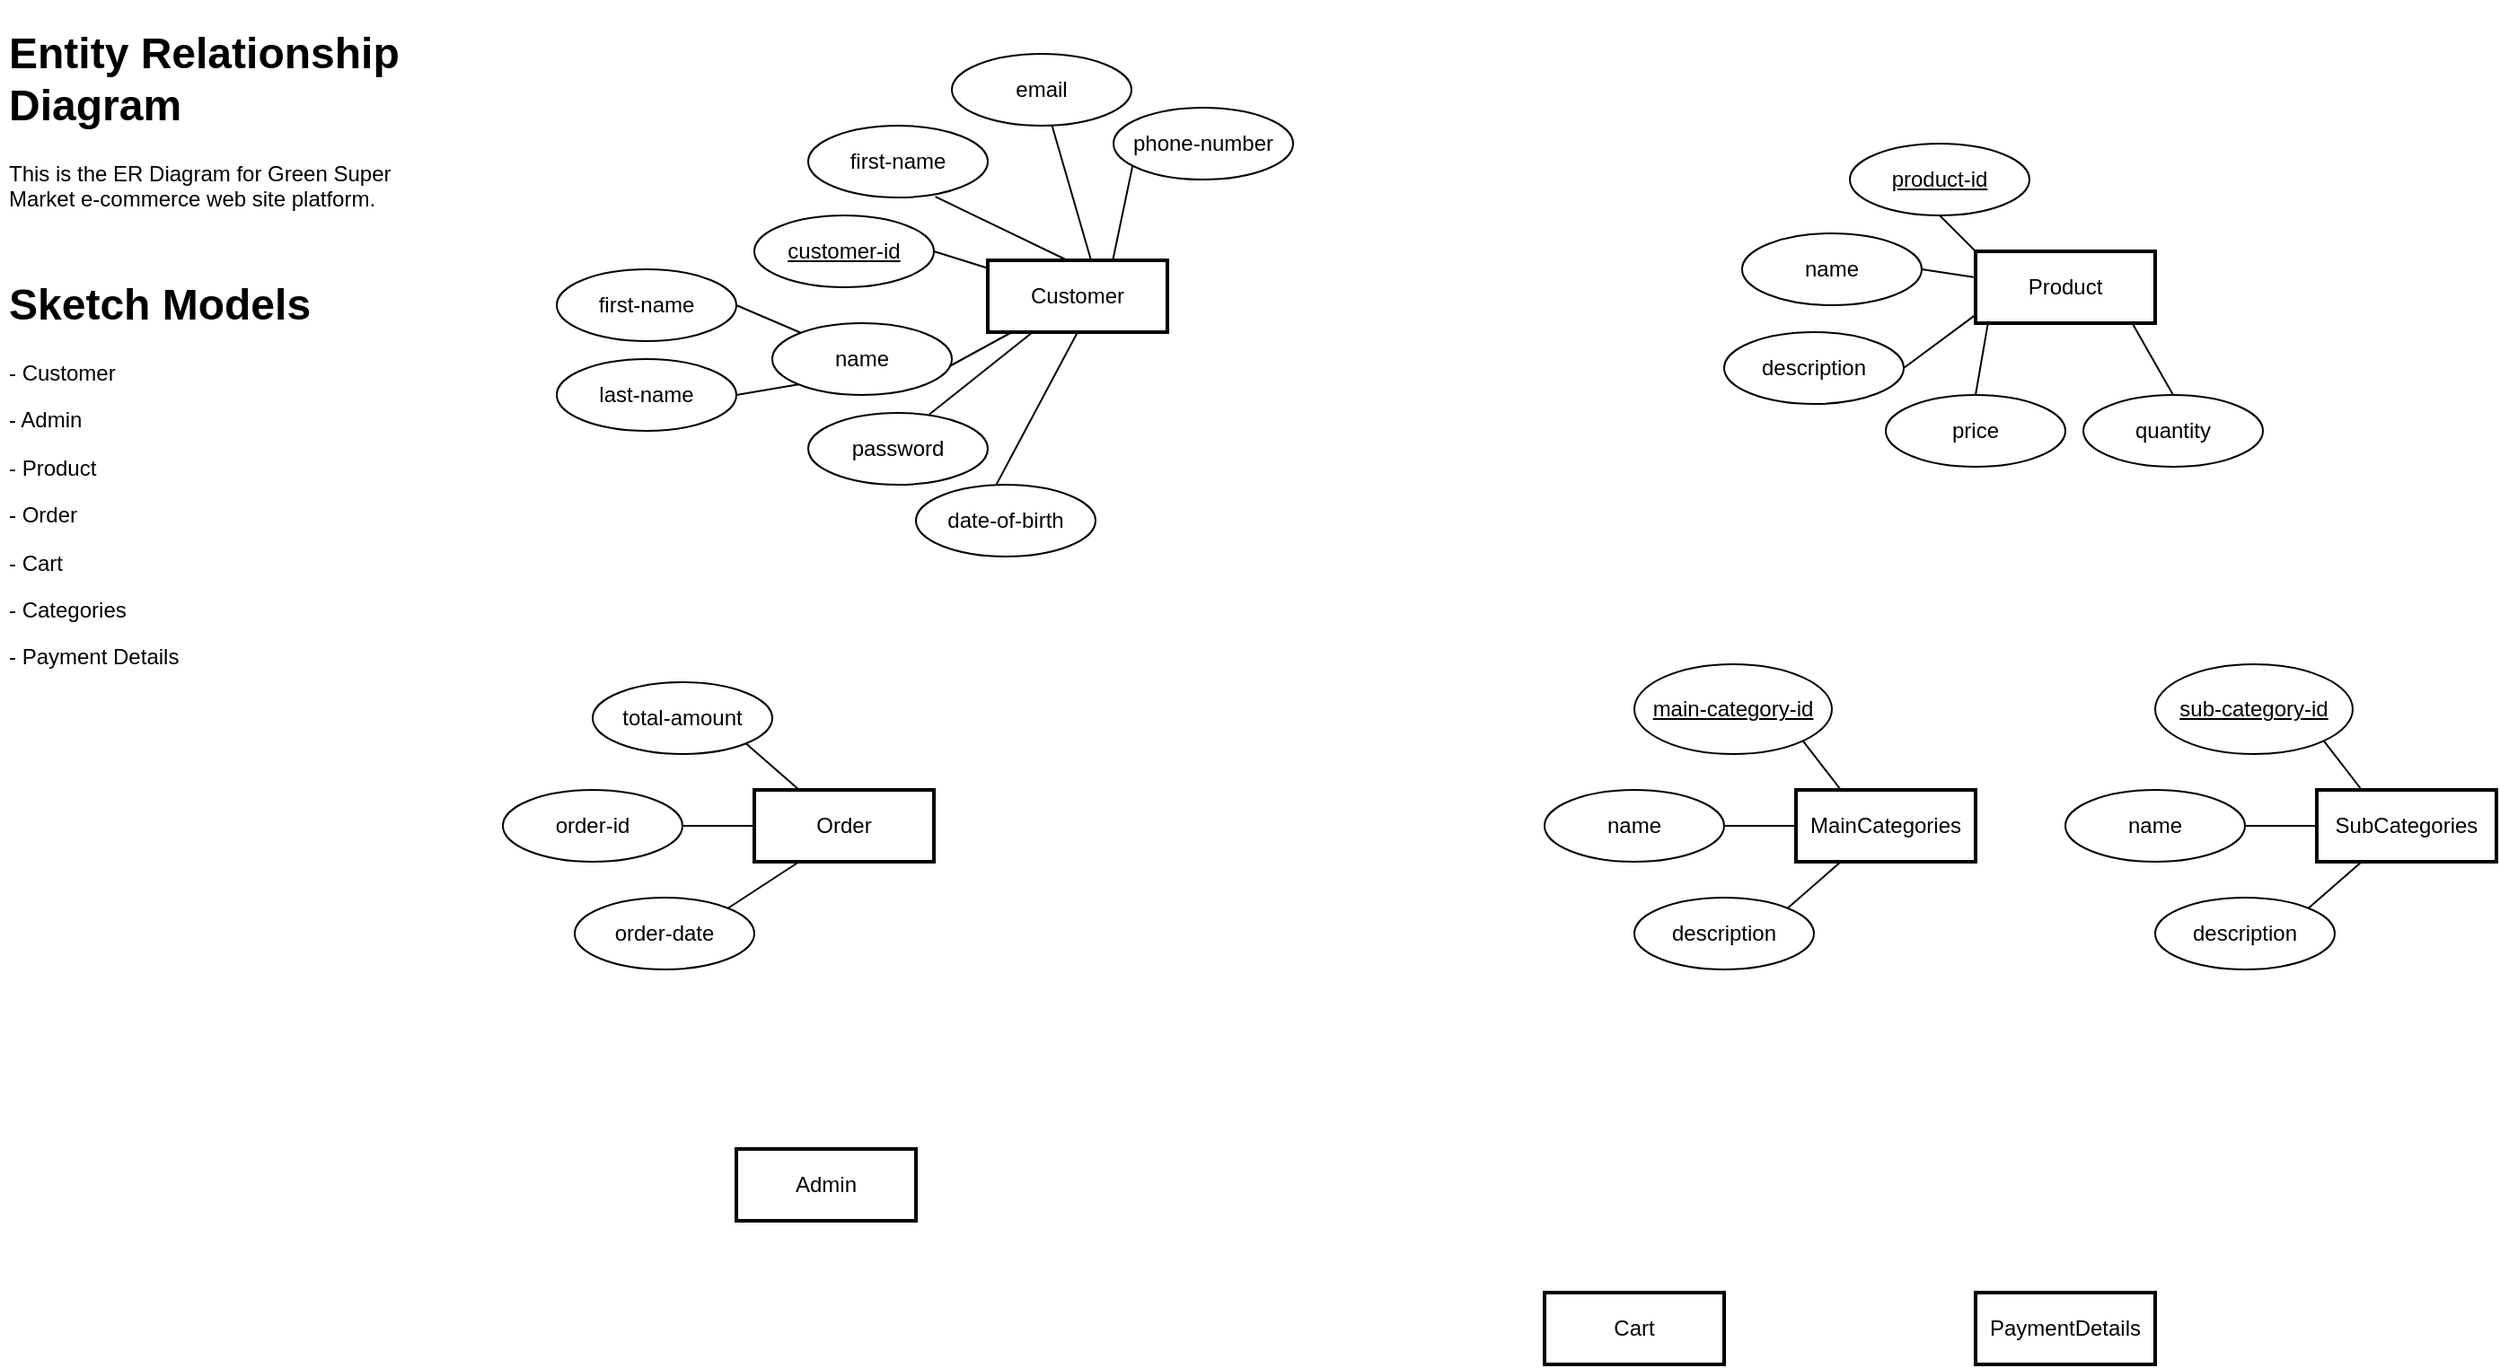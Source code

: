 <mxfile version="22.1.3" type="device">
  <diagram name="Page-1" id="S1WasbKRUwJI6cMlkdEB">
    <mxGraphModel dx="906" dy="699" grid="1" gridSize="10" guides="1" tooltips="1" connect="1" arrows="1" fold="1" page="1" pageScale="1" pageWidth="1169" pageHeight="827" math="0" shadow="0">
      <root>
        <mxCell id="0" />
        <mxCell id="1" parent="0" />
        <mxCell id="3DuY-Ulm5TOmBUNmaxVy-1" value="&lt;h1&gt;Entity Relationship Diagram&lt;/h1&gt;&lt;p&gt;This is the ER Diagram for Green Super Market e-commerce web site platform.&lt;/p&gt;" style="text;html=1;strokeColor=none;fillColor=none;spacing=5;spacingTop=-20;whiteSpace=wrap;overflow=hidden;rounded=0;" parent="1" vertex="1">
          <mxGeometry x="30" y="20" width="240" height="130" as="geometry" />
        </mxCell>
        <mxCell id="3DuY-Ulm5TOmBUNmaxVy-3" value="&lt;h1&gt;Sketch Models&lt;/h1&gt;&lt;p&gt;- Customer&lt;/p&gt;&lt;p&gt;- Admin&lt;/p&gt;&lt;p&gt;- Product&lt;/p&gt;&lt;p&gt;- Order&lt;/p&gt;&lt;p&gt;- Cart&lt;/p&gt;&lt;p&gt;- Categories&lt;/p&gt;&lt;p&gt;- Payment Details&lt;/p&gt;" style="text;html=1;strokeColor=none;fillColor=none;spacing=5;spacingTop=-20;whiteSpace=wrap;overflow=hidden;rounded=0;" parent="1" vertex="1">
          <mxGeometry x="30" y="160" width="190" height="360" as="geometry" />
        </mxCell>
        <mxCell id="3DuY-Ulm5TOmBUNmaxVy-13" style="rounded=0;orthogonalLoop=1;jettySize=auto;html=1;entryX=1;entryY=0.5;entryDx=0;entryDy=0;fontFamily=Helvetica;fontSize=12;fontColor=default;endArrow=none;endFill=0;" parent="1" source="3DuY-Ulm5TOmBUNmaxVy-4" target="3DuY-Ulm5TOmBUNmaxVy-12" edge="1">
          <mxGeometry relative="1" as="geometry" />
        </mxCell>
        <mxCell id="3DuY-Ulm5TOmBUNmaxVy-27" style="edgeStyle=none;shape=connector;rounded=0;orthogonalLoop=1;jettySize=auto;html=1;entryX=0.708;entryY=0.989;entryDx=0;entryDy=0;labelBackgroundColor=default;strokeColor=default;align=center;verticalAlign=middle;fontFamily=Helvetica;fontSize=12;fontColor=default;endArrow=none;endFill=0;exitX=0.469;exitY=0.031;exitDx=0;exitDy=0;exitPerimeter=0;entryPerimeter=0;" parent="1" source="3DuY-Ulm5TOmBUNmaxVy-4" target="3DuY-Ulm5TOmBUNmaxVy-26" edge="1">
          <mxGeometry relative="1" as="geometry" />
        </mxCell>
        <mxCell id="rVrRJaUetaWtjt3BiSwA-7" style="rounded=0;orthogonalLoop=1;jettySize=auto;html=1;exitX=0.75;exitY=0;exitDx=0;exitDy=0;endArrow=none;endFill=0;" edge="1" parent="1" target="rVrRJaUetaWtjt3BiSwA-3">
          <mxGeometry relative="1" as="geometry">
            <mxPoint x="637.5" y="155" as="sourcePoint" />
            <mxPoint x="602.5" y="80" as="targetPoint" />
          </mxGeometry>
        </mxCell>
        <mxCell id="3DuY-Ulm5TOmBUNmaxVy-4" value="Customer" style="rounded=0;whiteSpace=wrap;html=1;strokeWidth=2;" parent="1" vertex="1">
          <mxGeometry x="580" y="155" width="100" height="40" as="geometry" />
        </mxCell>
        <mxCell id="3DuY-Ulm5TOmBUNmaxVy-12" value="customer-id" style="ellipse;whiteSpace=wrap;html=1;align=center;fontStyle=4;rounded=0;strokeColor=default;verticalAlign=middle;fontFamily=Helvetica;fontSize=12;fontColor=default;fillColor=default;" parent="1" vertex="1">
          <mxGeometry x="450" y="130" width="100" height="40" as="geometry" />
        </mxCell>
        <mxCell id="3DuY-Ulm5TOmBUNmaxVy-21" style="edgeStyle=none;shape=connector;rounded=0;orthogonalLoop=1;jettySize=auto;html=1;entryX=1;entryY=0.5;entryDx=0;entryDy=0;labelBackgroundColor=default;strokeColor=default;align=center;verticalAlign=middle;fontFamily=Helvetica;fontSize=12;fontColor=default;endArrow=none;endFill=0;" parent="1" source="3DuY-Ulm5TOmBUNmaxVy-15" target="3DuY-Ulm5TOmBUNmaxVy-20" edge="1">
          <mxGeometry relative="1" as="geometry" />
        </mxCell>
        <mxCell id="3DuY-Ulm5TOmBUNmaxVy-23" style="edgeStyle=none;shape=connector;rounded=0;orthogonalLoop=1;jettySize=auto;html=1;entryX=1;entryY=0.5;entryDx=0;entryDy=0;labelBackgroundColor=default;strokeColor=default;align=center;verticalAlign=middle;fontFamily=Helvetica;fontSize=12;fontColor=default;endArrow=none;endFill=0;exitX=0;exitY=1;exitDx=0;exitDy=0;" parent="1" source="3DuY-Ulm5TOmBUNmaxVy-15" target="3DuY-Ulm5TOmBUNmaxVy-22" edge="1">
          <mxGeometry relative="1" as="geometry" />
        </mxCell>
        <mxCell id="3DuY-Ulm5TOmBUNmaxVy-15" value="name" style="ellipse;whiteSpace=wrap;html=1;align=center;rounded=0;strokeColor=default;verticalAlign=middle;fontFamily=Helvetica;fontSize=12;fontColor=default;fillColor=default;" parent="1" vertex="1">
          <mxGeometry x="460" y="190" width="100" height="40" as="geometry" />
        </mxCell>
        <mxCell id="3DuY-Ulm5TOmBUNmaxVy-16" style="edgeStyle=none;shape=connector;rounded=0;orthogonalLoop=1;jettySize=auto;html=1;entryX=0.987;entryY=0.6;entryDx=0;entryDy=0;entryPerimeter=0;labelBackgroundColor=default;strokeColor=default;align=center;verticalAlign=middle;fontFamily=Helvetica;fontSize=12;fontColor=default;endArrow=none;endFill=0;" parent="1" source="3DuY-Ulm5TOmBUNmaxVy-4" target="3DuY-Ulm5TOmBUNmaxVy-15" edge="1">
          <mxGeometry relative="1" as="geometry" />
        </mxCell>
        <mxCell id="3DuY-Ulm5TOmBUNmaxVy-20" value="first-name" style="ellipse;whiteSpace=wrap;html=1;align=center;rounded=0;strokeColor=default;verticalAlign=middle;fontFamily=Helvetica;fontSize=12;fontColor=default;fillColor=default;" parent="1" vertex="1">
          <mxGeometry x="340" y="160" width="100" height="40" as="geometry" />
        </mxCell>
        <mxCell id="3DuY-Ulm5TOmBUNmaxVy-22" value="last-name" style="ellipse;whiteSpace=wrap;html=1;align=center;rounded=0;strokeColor=default;verticalAlign=middle;fontFamily=Helvetica;fontSize=12;fontColor=default;fillColor=default;" parent="1" vertex="1">
          <mxGeometry x="340" y="210" width="100" height="40" as="geometry" />
        </mxCell>
        <mxCell id="3DuY-Ulm5TOmBUNmaxVy-24" style="edgeStyle=none;shape=connector;rounded=0;orthogonalLoop=1;jettySize=auto;html=1;exitX=1;exitY=0.5;exitDx=0;exitDy=0;labelBackgroundColor=default;strokeColor=default;align=center;verticalAlign=middle;fontFamily=Helvetica;fontSize=12;fontColor=default;endArrow=none;endFill=0;" parent="1" source="3DuY-Ulm5TOmBUNmaxVy-4" target="3DuY-Ulm5TOmBUNmaxVy-4" edge="1">
          <mxGeometry relative="1" as="geometry" />
        </mxCell>
        <mxCell id="3DuY-Ulm5TOmBUNmaxVy-26" value="first-name" style="ellipse;whiteSpace=wrap;html=1;align=center;rounded=0;strokeColor=default;verticalAlign=middle;fontFamily=Helvetica;fontSize=12;fontColor=default;fillColor=default;" parent="1" vertex="1">
          <mxGeometry x="480" y="80" width="100" height="40" as="geometry" />
        </mxCell>
        <mxCell id="rVrRJaUetaWtjt3BiSwA-1" value="Admin" style="rounded=0;whiteSpace=wrap;html=1;strokeWidth=2;" vertex="1" parent="1">
          <mxGeometry x="440" y="650" width="100" height="40" as="geometry" />
        </mxCell>
        <mxCell id="rVrRJaUetaWtjt3BiSwA-2" value="Product" style="rounded=0;whiteSpace=wrap;html=1;strokeWidth=2;" vertex="1" parent="1">
          <mxGeometry x="1130" y="150" width="100" height="40" as="geometry" />
        </mxCell>
        <mxCell id="rVrRJaUetaWtjt3BiSwA-3" value="email" style="ellipse;whiteSpace=wrap;html=1;align=center;rounded=0;strokeColor=default;verticalAlign=middle;fontFamily=Helvetica;fontSize=12;fontColor=default;fillColor=default;" vertex="1" parent="1">
          <mxGeometry x="560" y="40" width="100" height="40" as="geometry" />
        </mxCell>
        <mxCell id="rVrRJaUetaWtjt3BiSwA-4" value="phone-number" style="ellipse;whiteSpace=wrap;html=1;align=center;rounded=0;strokeColor=default;verticalAlign=middle;fontFamily=Helvetica;fontSize=12;fontColor=default;fillColor=default;" vertex="1" parent="1">
          <mxGeometry x="650" y="70" width="100" height="40" as="geometry" />
        </mxCell>
        <mxCell id="rVrRJaUetaWtjt3BiSwA-9" style="edgeStyle=none;shape=connector;rounded=0;orthogonalLoop=1;jettySize=auto;html=1;exitX=0.697;exitY=-0.01;exitDx=0;exitDy=0;entryX=0.107;entryY=0.798;entryDx=0;entryDy=0;entryPerimeter=0;labelBackgroundColor=default;strokeColor=default;align=center;verticalAlign=middle;fontFamily=Helvetica;fontSize=11;fontColor=default;endArrow=none;endFill=0;exitPerimeter=0;" edge="1" parent="1" source="3DuY-Ulm5TOmBUNmaxVy-4" target="rVrRJaUetaWtjt3BiSwA-4">
          <mxGeometry relative="1" as="geometry">
            <mxPoint x="651.4" y="150" as="sourcePoint" />
            <mxPoint x="670" y="103.72" as="targetPoint" />
          </mxGeometry>
        </mxCell>
        <mxCell id="rVrRJaUetaWtjt3BiSwA-11" value="password" style="ellipse;whiteSpace=wrap;html=1;align=center;rounded=0;strokeColor=default;verticalAlign=middle;fontFamily=Helvetica;fontSize=12;fontColor=default;fillColor=default;" vertex="1" parent="1">
          <mxGeometry x="480" y="240" width="100" height="40" as="geometry" />
        </mxCell>
        <mxCell id="rVrRJaUetaWtjt3BiSwA-12" style="edgeStyle=none;shape=connector;rounded=0;orthogonalLoop=1;jettySize=auto;html=1;exitX=0.25;exitY=1;exitDx=0;exitDy=0;entryX=0.674;entryY=0.021;entryDx=0;entryDy=0;entryPerimeter=0;labelBackgroundColor=default;strokeColor=default;align=center;verticalAlign=middle;fontFamily=Helvetica;fontSize=11;fontColor=default;endArrow=none;endFill=0;" edge="1" parent="1" source="3DuY-Ulm5TOmBUNmaxVy-4" target="rVrRJaUetaWtjt3BiSwA-11">
          <mxGeometry relative="1" as="geometry" />
        </mxCell>
        <mxCell id="rVrRJaUetaWtjt3BiSwA-13" value="date-of-birth" style="ellipse;whiteSpace=wrap;html=1;align=center;rounded=0;strokeColor=default;verticalAlign=middle;fontFamily=Helvetica;fontSize=12;fontColor=default;fillColor=default;" vertex="1" parent="1">
          <mxGeometry x="540" y="280" width="100" height="40" as="geometry" />
        </mxCell>
        <mxCell id="rVrRJaUetaWtjt3BiSwA-14" style="edgeStyle=none;shape=connector;rounded=0;orthogonalLoop=1;jettySize=auto;html=1;exitX=0.5;exitY=1;exitDx=0;exitDy=0;entryX=0.449;entryY=-0.008;entryDx=0;entryDy=0;entryPerimeter=0;labelBackgroundColor=default;strokeColor=default;align=center;verticalAlign=middle;fontFamily=Helvetica;fontSize=11;fontColor=default;endArrow=none;endFill=0;" edge="1" parent="1" source="3DuY-Ulm5TOmBUNmaxVy-4" target="rVrRJaUetaWtjt3BiSwA-13">
          <mxGeometry relative="1" as="geometry" />
        </mxCell>
        <mxCell id="rVrRJaUetaWtjt3BiSwA-18" value="Order" style="rounded=0;whiteSpace=wrap;html=1;strokeWidth=2;" vertex="1" parent="1">
          <mxGeometry x="450" y="450" width="100" height="40" as="geometry" />
        </mxCell>
        <mxCell id="rVrRJaUetaWtjt3BiSwA-19" value="Cart" style="rounded=0;whiteSpace=wrap;html=1;strokeWidth=2;" vertex="1" parent="1">
          <mxGeometry x="890" y="730" width="100" height="40" as="geometry" />
        </mxCell>
        <mxCell id="rVrRJaUetaWtjt3BiSwA-20" value="MainCategories" style="rounded=0;whiteSpace=wrap;html=1;strokeWidth=2;" vertex="1" parent="1">
          <mxGeometry x="1030" y="450" width="100" height="40" as="geometry" />
        </mxCell>
        <mxCell id="rVrRJaUetaWtjt3BiSwA-21" value="PaymentDetails" style="rounded=0;whiteSpace=wrap;html=1;strokeWidth=2;" vertex="1" parent="1">
          <mxGeometry x="1130" y="730" width="100" height="40" as="geometry" />
        </mxCell>
        <mxCell id="rVrRJaUetaWtjt3BiSwA-23" value="&lt;u&gt;product-id&lt;/u&gt;" style="ellipse;whiteSpace=wrap;html=1;align=center;rounded=0;strokeColor=default;verticalAlign=middle;fontFamily=Helvetica;fontSize=12;fontColor=default;fillColor=default;" vertex="1" parent="1">
          <mxGeometry x="1060" y="90" width="100" height="40" as="geometry" />
        </mxCell>
        <mxCell id="rVrRJaUetaWtjt3BiSwA-24" value="name" style="ellipse;whiteSpace=wrap;html=1;align=center;rounded=0;strokeColor=default;verticalAlign=middle;fontFamily=Helvetica;fontSize=12;fontColor=default;fillColor=default;" vertex="1" parent="1">
          <mxGeometry x="1000" y="140" width="100" height="40" as="geometry" />
        </mxCell>
        <mxCell id="rVrRJaUetaWtjt3BiSwA-25" value="description" style="ellipse;whiteSpace=wrap;html=1;align=center;rounded=0;strokeColor=default;verticalAlign=middle;fontFamily=Helvetica;fontSize=12;fontColor=default;fillColor=default;" vertex="1" parent="1">
          <mxGeometry x="990" y="195" width="100" height="40" as="geometry" />
        </mxCell>
        <mxCell id="rVrRJaUetaWtjt3BiSwA-26" value="price" style="ellipse;whiteSpace=wrap;html=1;align=center;rounded=0;strokeColor=default;verticalAlign=middle;fontFamily=Helvetica;fontSize=12;fontColor=default;fillColor=default;" vertex="1" parent="1">
          <mxGeometry x="1080" y="230" width="100" height="40" as="geometry" />
        </mxCell>
        <mxCell id="rVrRJaUetaWtjt3BiSwA-27" value="quantity" style="ellipse;whiteSpace=wrap;html=1;align=center;rounded=0;strokeColor=default;verticalAlign=middle;fontFamily=Helvetica;fontSize=12;fontColor=default;fillColor=default;" vertex="1" parent="1">
          <mxGeometry x="1190" y="230" width="100" height="40" as="geometry" />
        </mxCell>
        <mxCell id="rVrRJaUetaWtjt3BiSwA-28" value="" style="endArrow=none;html=1;rounded=0;labelBackgroundColor=default;strokeColor=default;align=center;verticalAlign=middle;fontFamily=Helvetica;fontSize=11;fontColor=default;shape=connector;entryX=0;entryY=0;entryDx=0;entryDy=0;exitX=0.5;exitY=1;exitDx=0;exitDy=0;" edge="1" parent="1" source="rVrRJaUetaWtjt3BiSwA-23" target="rVrRJaUetaWtjt3BiSwA-2">
          <mxGeometry width="50" height="50" relative="1" as="geometry">
            <mxPoint x="1090" y="190" as="sourcePoint" />
            <mxPoint x="1140" y="140" as="targetPoint" />
          </mxGeometry>
        </mxCell>
        <mxCell id="rVrRJaUetaWtjt3BiSwA-29" value="" style="endArrow=none;html=1;rounded=0;labelBackgroundColor=default;strokeColor=default;align=center;verticalAlign=middle;fontFamily=Helvetica;fontSize=11;fontColor=default;shape=connector;entryX=-0.011;entryY=0.36;entryDx=0;entryDy=0;entryPerimeter=0;exitX=1;exitY=0.5;exitDx=0;exitDy=0;" edge="1" parent="1" source="rVrRJaUetaWtjt3BiSwA-24" target="rVrRJaUetaWtjt3BiSwA-2">
          <mxGeometry width="50" height="50" relative="1" as="geometry">
            <mxPoint x="1100" y="166" as="sourcePoint" />
            <mxPoint x="1124" y="184" as="targetPoint" />
          </mxGeometry>
        </mxCell>
        <mxCell id="rVrRJaUetaWtjt3BiSwA-30" value="" style="endArrow=none;html=1;rounded=0;labelBackgroundColor=default;strokeColor=default;align=center;verticalAlign=middle;fontFamily=Helvetica;fontSize=11;fontColor=default;shape=connector;entryX=-0.006;entryY=0.895;entryDx=0;entryDy=0;entryPerimeter=0;exitX=1;exitY=0.5;exitDx=0;exitDy=0;" edge="1" parent="1" source="rVrRJaUetaWtjt3BiSwA-25" target="rVrRJaUetaWtjt3BiSwA-2">
          <mxGeometry width="50" height="50" relative="1" as="geometry">
            <mxPoint x="1106" y="190" as="sourcePoint" />
            <mxPoint x="1130" y="208" as="targetPoint" />
          </mxGeometry>
        </mxCell>
        <mxCell id="rVrRJaUetaWtjt3BiSwA-32" value="" style="endArrow=none;html=1;rounded=0;labelBackgroundColor=default;strokeColor=default;align=center;verticalAlign=middle;fontFamily=Helvetica;fontSize=11;fontColor=default;shape=connector;entryX=0.5;entryY=0;entryDx=0;entryDy=0;exitX=0.069;exitY=1.002;exitDx=0;exitDy=0;exitPerimeter=0;" edge="1" parent="1" source="rVrRJaUetaWtjt3BiSwA-2" target="rVrRJaUetaWtjt3BiSwA-26">
          <mxGeometry width="50" height="50" relative="1" as="geometry">
            <mxPoint x="1136" y="195" as="sourcePoint" />
            <mxPoint x="1160" y="213" as="targetPoint" />
          </mxGeometry>
        </mxCell>
        <mxCell id="rVrRJaUetaWtjt3BiSwA-33" value="" style="endArrow=none;html=1;rounded=0;labelBackgroundColor=default;strokeColor=default;align=center;verticalAlign=middle;fontFamily=Helvetica;fontSize=11;fontColor=default;shape=connector;entryX=0.5;entryY=0;entryDx=0;entryDy=0;exitX=0.873;exitY=1.003;exitDx=0;exitDy=0;exitPerimeter=0;" edge="1" parent="1" source="rVrRJaUetaWtjt3BiSwA-2" target="rVrRJaUetaWtjt3BiSwA-27">
          <mxGeometry width="50" height="50" relative="1" as="geometry">
            <mxPoint x="1190" y="200" as="sourcePoint" />
            <mxPoint x="1214" y="218" as="targetPoint" />
          </mxGeometry>
        </mxCell>
        <mxCell id="rVrRJaUetaWtjt3BiSwA-34" value="&lt;u&gt;main-category-id&lt;/u&gt;" style="ellipse;whiteSpace=wrap;html=1;align=center;rounded=0;strokeColor=default;verticalAlign=middle;fontFamily=Helvetica;fontSize=12;fontColor=default;fillColor=default;" vertex="1" parent="1">
          <mxGeometry x="940" y="380" width="110" height="50" as="geometry" />
        </mxCell>
        <mxCell id="rVrRJaUetaWtjt3BiSwA-35" value="name" style="ellipse;whiteSpace=wrap;html=1;align=center;rounded=0;strokeColor=default;verticalAlign=middle;fontFamily=Helvetica;fontSize=12;fontColor=default;fillColor=default;" vertex="1" parent="1">
          <mxGeometry x="890" y="450" width="100" height="40" as="geometry" />
        </mxCell>
        <mxCell id="rVrRJaUetaWtjt3BiSwA-36" value="description" style="ellipse;whiteSpace=wrap;html=1;align=center;rounded=0;strokeColor=default;verticalAlign=middle;fontFamily=Helvetica;fontSize=12;fontColor=default;fillColor=default;" vertex="1" parent="1">
          <mxGeometry x="940" y="510" width="100" height="40" as="geometry" />
        </mxCell>
        <mxCell id="rVrRJaUetaWtjt3BiSwA-37" value="" style="endArrow=none;html=1;rounded=0;labelBackgroundColor=default;strokeColor=default;align=center;verticalAlign=middle;fontFamily=Helvetica;fontSize=11;fontColor=default;shape=connector;entryX=0.25;entryY=0;entryDx=0;entryDy=0;exitX=1;exitY=1;exitDx=0;exitDy=0;" edge="1" parent="1" source="rVrRJaUetaWtjt3BiSwA-34" target="rVrRJaUetaWtjt3BiSwA-20">
          <mxGeometry width="50" height="50" relative="1" as="geometry">
            <mxPoint x="1046" y="404" as="sourcePoint" />
            <mxPoint x="1069" y="444" as="targetPoint" />
          </mxGeometry>
        </mxCell>
        <mxCell id="rVrRJaUetaWtjt3BiSwA-38" value="" style="endArrow=none;html=1;rounded=0;labelBackgroundColor=default;strokeColor=default;align=center;verticalAlign=middle;fontFamily=Helvetica;fontSize=11;fontColor=default;shape=connector;entryX=0;entryY=0.5;entryDx=0;entryDy=0;exitX=1;exitY=0.5;exitDx=0;exitDy=0;" edge="1" parent="1" source="rVrRJaUetaWtjt3BiSwA-35" target="rVrRJaUetaWtjt3BiSwA-20">
          <mxGeometry width="50" height="50" relative="1" as="geometry">
            <mxPoint x="1000" y="450" as="sourcePoint" />
            <mxPoint x="1020" y="476" as="targetPoint" />
          </mxGeometry>
        </mxCell>
        <mxCell id="rVrRJaUetaWtjt3BiSwA-39" value="" style="endArrow=none;html=1;rounded=0;labelBackgroundColor=default;strokeColor=default;align=center;verticalAlign=middle;fontFamily=Helvetica;fontSize=11;fontColor=default;shape=connector;entryX=1;entryY=0;entryDx=0;entryDy=0;exitX=0.25;exitY=1;exitDx=0;exitDy=0;" edge="1" parent="1" source="rVrRJaUetaWtjt3BiSwA-20" target="rVrRJaUetaWtjt3BiSwA-36">
          <mxGeometry width="50" height="50" relative="1" as="geometry">
            <mxPoint x="1010" y="484" as="sourcePoint" />
            <mxPoint x="1030" y="510" as="targetPoint" />
          </mxGeometry>
        </mxCell>
        <mxCell id="rVrRJaUetaWtjt3BiSwA-40" value="order-id" style="ellipse;whiteSpace=wrap;html=1;align=center;rounded=0;strokeColor=default;verticalAlign=middle;fontFamily=Helvetica;fontSize=12;fontColor=default;fillColor=default;" vertex="1" parent="1">
          <mxGeometry x="310" y="450" width="100" height="40" as="geometry" />
        </mxCell>
        <mxCell id="rVrRJaUetaWtjt3BiSwA-41" value="order-date" style="ellipse;whiteSpace=wrap;html=1;align=center;rounded=0;strokeColor=default;verticalAlign=middle;fontFamily=Helvetica;fontSize=12;fontColor=default;fillColor=default;" vertex="1" parent="1">
          <mxGeometry x="350" y="510" width="100" height="40" as="geometry" />
        </mxCell>
        <mxCell id="rVrRJaUetaWtjt3BiSwA-42" value="total-amount" style="ellipse;whiteSpace=wrap;html=1;align=center;rounded=0;strokeColor=default;verticalAlign=middle;fontFamily=Helvetica;fontSize=12;fontColor=default;fillColor=default;" vertex="1" parent="1">
          <mxGeometry x="360" y="390" width="100" height="40" as="geometry" />
        </mxCell>
        <mxCell id="rVrRJaUetaWtjt3BiSwA-43" style="edgeStyle=none;shape=connector;rounded=0;orthogonalLoop=1;jettySize=auto;html=1;exitX=0.25;exitY=0;exitDx=0;exitDy=0;entryX=1;entryY=1;entryDx=0;entryDy=0;labelBackgroundColor=default;strokeColor=default;align=center;verticalAlign=middle;fontFamily=Helvetica;fontSize=11;fontColor=default;endArrow=none;endFill=0;" edge="1" parent="1" source="rVrRJaUetaWtjt3BiSwA-18" target="rVrRJaUetaWtjt3BiSwA-42">
          <mxGeometry relative="1" as="geometry">
            <mxPoint x="498" y="404" as="sourcePoint" />
            <mxPoint x="440" y="450" as="targetPoint" />
          </mxGeometry>
        </mxCell>
        <mxCell id="rVrRJaUetaWtjt3BiSwA-44" style="edgeStyle=none;shape=connector;rounded=0;orthogonalLoop=1;jettySize=auto;html=1;exitX=0;exitY=0.5;exitDx=0;exitDy=0;entryX=1;entryY=0.5;entryDx=0;entryDy=0;labelBackgroundColor=default;strokeColor=default;align=center;verticalAlign=middle;fontFamily=Helvetica;fontSize=11;fontColor=default;endArrow=none;endFill=0;" edge="1" parent="1" source="rVrRJaUetaWtjt3BiSwA-18" target="rVrRJaUetaWtjt3BiSwA-40">
          <mxGeometry relative="1" as="geometry">
            <mxPoint x="440" y="490" as="sourcePoint" />
            <mxPoint x="410" y="464" as="targetPoint" />
          </mxGeometry>
        </mxCell>
        <mxCell id="rVrRJaUetaWtjt3BiSwA-45" style="edgeStyle=none;shape=connector;rounded=0;orthogonalLoop=1;jettySize=auto;html=1;exitX=0.25;exitY=1;exitDx=0;exitDy=0;entryX=1;entryY=0;entryDx=0;entryDy=0;labelBackgroundColor=default;strokeColor=default;align=center;verticalAlign=middle;fontFamily=Helvetica;fontSize=11;fontColor=default;endArrow=none;endFill=0;" edge="1" parent="1" source="rVrRJaUetaWtjt3BiSwA-18" target="rVrRJaUetaWtjt3BiSwA-41">
          <mxGeometry relative="1" as="geometry">
            <mxPoint x="470" y="499.76" as="sourcePoint" />
            <mxPoint x="430" y="499.76" as="targetPoint" />
          </mxGeometry>
        </mxCell>
        <mxCell id="rVrRJaUetaWtjt3BiSwA-46" value="SubCategories" style="rounded=0;whiteSpace=wrap;html=1;strokeWidth=2;" vertex="1" parent="1">
          <mxGeometry x="1320" y="450" width="100" height="40" as="geometry" />
        </mxCell>
        <mxCell id="rVrRJaUetaWtjt3BiSwA-47" value="&lt;u&gt;sub-category-id&lt;/u&gt;" style="ellipse;whiteSpace=wrap;html=1;align=center;rounded=0;strokeColor=default;verticalAlign=middle;fontFamily=Helvetica;fontSize=12;fontColor=default;fillColor=default;" vertex="1" parent="1">
          <mxGeometry x="1230" y="380" width="110" height="50" as="geometry" />
        </mxCell>
        <mxCell id="rVrRJaUetaWtjt3BiSwA-48" value="name" style="ellipse;whiteSpace=wrap;html=1;align=center;rounded=0;strokeColor=default;verticalAlign=middle;fontFamily=Helvetica;fontSize=12;fontColor=default;fillColor=default;" vertex="1" parent="1">
          <mxGeometry x="1180" y="450" width="100" height="40" as="geometry" />
        </mxCell>
        <mxCell id="rVrRJaUetaWtjt3BiSwA-49" value="description" style="ellipse;whiteSpace=wrap;html=1;align=center;rounded=0;strokeColor=default;verticalAlign=middle;fontFamily=Helvetica;fontSize=12;fontColor=default;fillColor=default;" vertex="1" parent="1">
          <mxGeometry x="1230" y="510" width="100" height="40" as="geometry" />
        </mxCell>
        <mxCell id="rVrRJaUetaWtjt3BiSwA-50" value="" style="endArrow=none;html=1;rounded=0;labelBackgroundColor=default;strokeColor=default;align=center;verticalAlign=middle;fontFamily=Helvetica;fontSize=11;fontColor=default;shape=connector;entryX=0.25;entryY=0;entryDx=0;entryDy=0;exitX=1;exitY=1;exitDx=0;exitDy=0;" edge="1" parent="1" source="rVrRJaUetaWtjt3BiSwA-47" target="rVrRJaUetaWtjt3BiSwA-46">
          <mxGeometry width="50" height="50" relative="1" as="geometry">
            <mxPoint x="1336" y="404" as="sourcePoint" />
            <mxPoint x="1359" y="444" as="targetPoint" />
          </mxGeometry>
        </mxCell>
        <mxCell id="rVrRJaUetaWtjt3BiSwA-51" value="" style="endArrow=none;html=1;rounded=0;labelBackgroundColor=default;strokeColor=default;align=center;verticalAlign=middle;fontFamily=Helvetica;fontSize=11;fontColor=default;shape=connector;entryX=0;entryY=0.5;entryDx=0;entryDy=0;exitX=1;exitY=0.5;exitDx=0;exitDy=0;" edge="1" parent="1" source="rVrRJaUetaWtjt3BiSwA-48" target="rVrRJaUetaWtjt3BiSwA-46">
          <mxGeometry width="50" height="50" relative="1" as="geometry">
            <mxPoint x="1290" y="450" as="sourcePoint" />
            <mxPoint x="1310" y="476" as="targetPoint" />
          </mxGeometry>
        </mxCell>
        <mxCell id="rVrRJaUetaWtjt3BiSwA-52" value="" style="endArrow=none;html=1;rounded=0;labelBackgroundColor=default;strokeColor=default;align=center;verticalAlign=middle;fontFamily=Helvetica;fontSize=11;fontColor=default;shape=connector;entryX=1;entryY=0;entryDx=0;entryDy=0;exitX=0.25;exitY=1;exitDx=0;exitDy=0;" edge="1" parent="1" source="rVrRJaUetaWtjt3BiSwA-46" target="rVrRJaUetaWtjt3BiSwA-49">
          <mxGeometry width="50" height="50" relative="1" as="geometry">
            <mxPoint x="1300" y="484" as="sourcePoint" />
            <mxPoint x="1320" y="510" as="targetPoint" />
          </mxGeometry>
        </mxCell>
      </root>
    </mxGraphModel>
  </diagram>
</mxfile>
